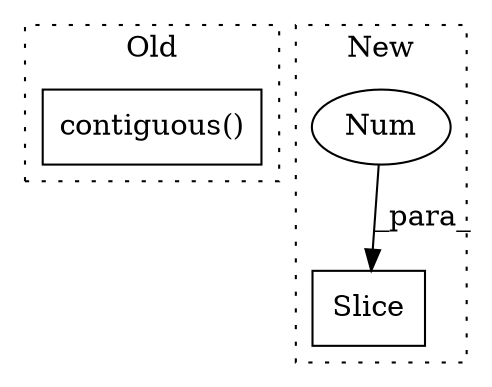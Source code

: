 digraph G {
subgraph cluster0 {
1 [label="contiguous()" a="75" s="919" l="37" shape="box"];
label = "Old";
style="dotted";
}
subgraph cluster1 {
2 [label="Slice" a="80" s="1154" l="1" shape="box"];
3 [label="Num" a="76" s="1156" l="2" shape="ellipse"];
label = "New";
style="dotted";
}
3 -> 2 [label="_para_"];
}